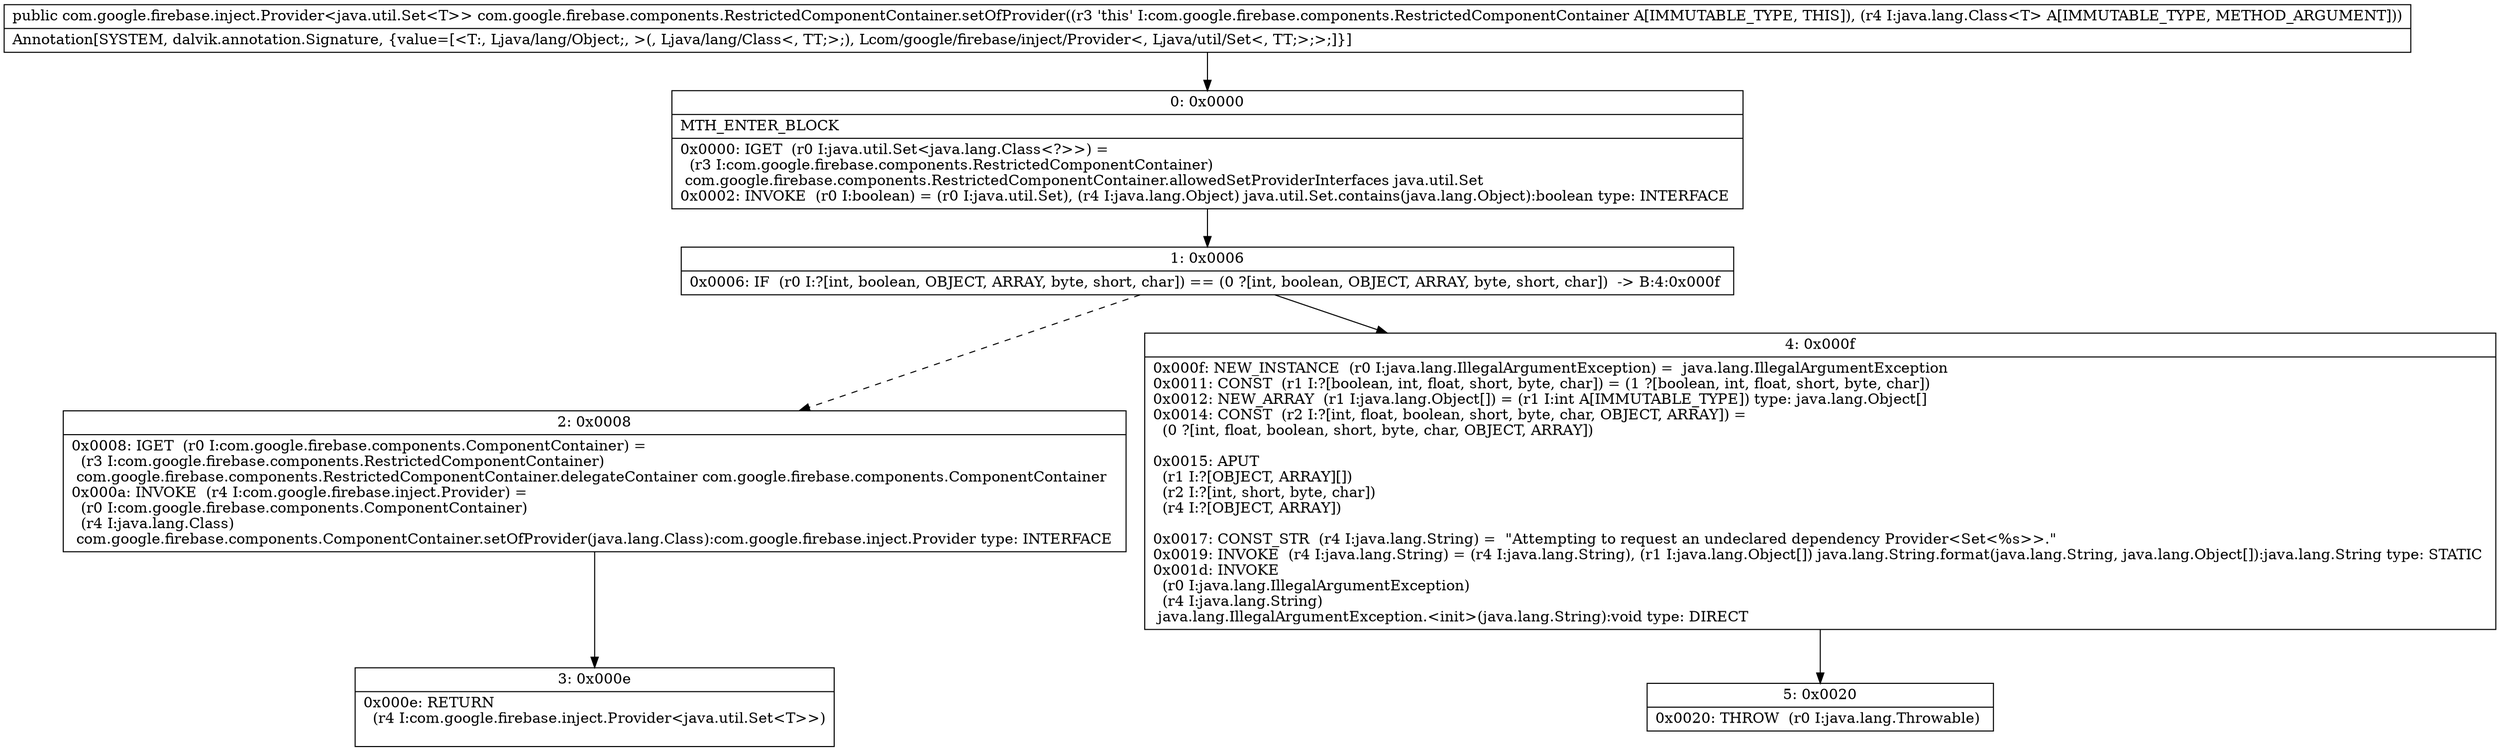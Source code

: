 digraph "CFG forcom.google.firebase.components.RestrictedComponentContainer.setOfProvider(Ljava\/lang\/Class;)Lcom\/google\/firebase\/inject\/Provider;" {
Node_0 [shape=record,label="{0\:\ 0x0000|MTH_ENTER_BLOCK\l|0x0000: IGET  (r0 I:java.util.Set\<java.lang.Class\<?\>\>) = \l  (r3 I:com.google.firebase.components.RestrictedComponentContainer)\l com.google.firebase.components.RestrictedComponentContainer.allowedSetProviderInterfaces java.util.Set \l0x0002: INVOKE  (r0 I:boolean) = (r0 I:java.util.Set), (r4 I:java.lang.Object) java.util.Set.contains(java.lang.Object):boolean type: INTERFACE \l}"];
Node_1 [shape=record,label="{1\:\ 0x0006|0x0006: IF  (r0 I:?[int, boolean, OBJECT, ARRAY, byte, short, char]) == (0 ?[int, boolean, OBJECT, ARRAY, byte, short, char])  \-\> B:4:0x000f \l}"];
Node_2 [shape=record,label="{2\:\ 0x0008|0x0008: IGET  (r0 I:com.google.firebase.components.ComponentContainer) = \l  (r3 I:com.google.firebase.components.RestrictedComponentContainer)\l com.google.firebase.components.RestrictedComponentContainer.delegateContainer com.google.firebase.components.ComponentContainer \l0x000a: INVOKE  (r4 I:com.google.firebase.inject.Provider) = \l  (r0 I:com.google.firebase.components.ComponentContainer)\l  (r4 I:java.lang.Class)\l com.google.firebase.components.ComponentContainer.setOfProvider(java.lang.Class):com.google.firebase.inject.Provider type: INTERFACE \l}"];
Node_3 [shape=record,label="{3\:\ 0x000e|0x000e: RETURN  \l  (r4 I:com.google.firebase.inject.Provider\<java.util.Set\<T\>\>)\l \l}"];
Node_4 [shape=record,label="{4\:\ 0x000f|0x000f: NEW_INSTANCE  (r0 I:java.lang.IllegalArgumentException) =  java.lang.IllegalArgumentException \l0x0011: CONST  (r1 I:?[boolean, int, float, short, byte, char]) = (1 ?[boolean, int, float, short, byte, char]) \l0x0012: NEW_ARRAY  (r1 I:java.lang.Object[]) = (r1 I:int A[IMMUTABLE_TYPE]) type: java.lang.Object[] \l0x0014: CONST  (r2 I:?[int, float, boolean, short, byte, char, OBJECT, ARRAY]) = \l  (0 ?[int, float, boolean, short, byte, char, OBJECT, ARRAY])\l \l0x0015: APUT  \l  (r1 I:?[OBJECT, ARRAY][])\l  (r2 I:?[int, short, byte, char])\l  (r4 I:?[OBJECT, ARRAY])\l \l0x0017: CONST_STR  (r4 I:java.lang.String) =  \"Attempting to request an undeclared dependency Provider\<Set\<%s\>\>.\" \l0x0019: INVOKE  (r4 I:java.lang.String) = (r4 I:java.lang.String), (r1 I:java.lang.Object[]) java.lang.String.format(java.lang.String, java.lang.Object[]):java.lang.String type: STATIC \l0x001d: INVOKE  \l  (r0 I:java.lang.IllegalArgumentException)\l  (r4 I:java.lang.String)\l java.lang.IllegalArgumentException.\<init\>(java.lang.String):void type: DIRECT \l}"];
Node_5 [shape=record,label="{5\:\ 0x0020|0x0020: THROW  (r0 I:java.lang.Throwable) \l}"];
MethodNode[shape=record,label="{public com.google.firebase.inject.Provider\<java.util.Set\<T\>\> com.google.firebase.components.RestrictedComponentContainer.setOfProvider((r3 'this' I:com.google.firebase.components.RestrictedComponentContainer A[IMMUTABLE_TYPE, THIS]), (r4 I:java.lang.Class\<T\> A[IMMUTABLE_TYPE, METHOD_ARGUMENT]))  | Annotation[SYSTEM, dalvik.annotation.Signature, \{value=[\<T:, Ljava\/lang\/Object;, \>(, Ljava\/lang\/Class\<, TT;\>;), Lcom\/google\/firebase\/inject\/Provider\<, Ljava\/util\/Set\<, TT;\>;\>;]\}]\l}"];
MethodNode -> Node_0;
Node_0 -> Node_1;
Node_1 -> Node_2[style=dashed];
Node_1 -> Node_4;
Node_2 -> Node_3;
Node_4 -> Node_5;
}

